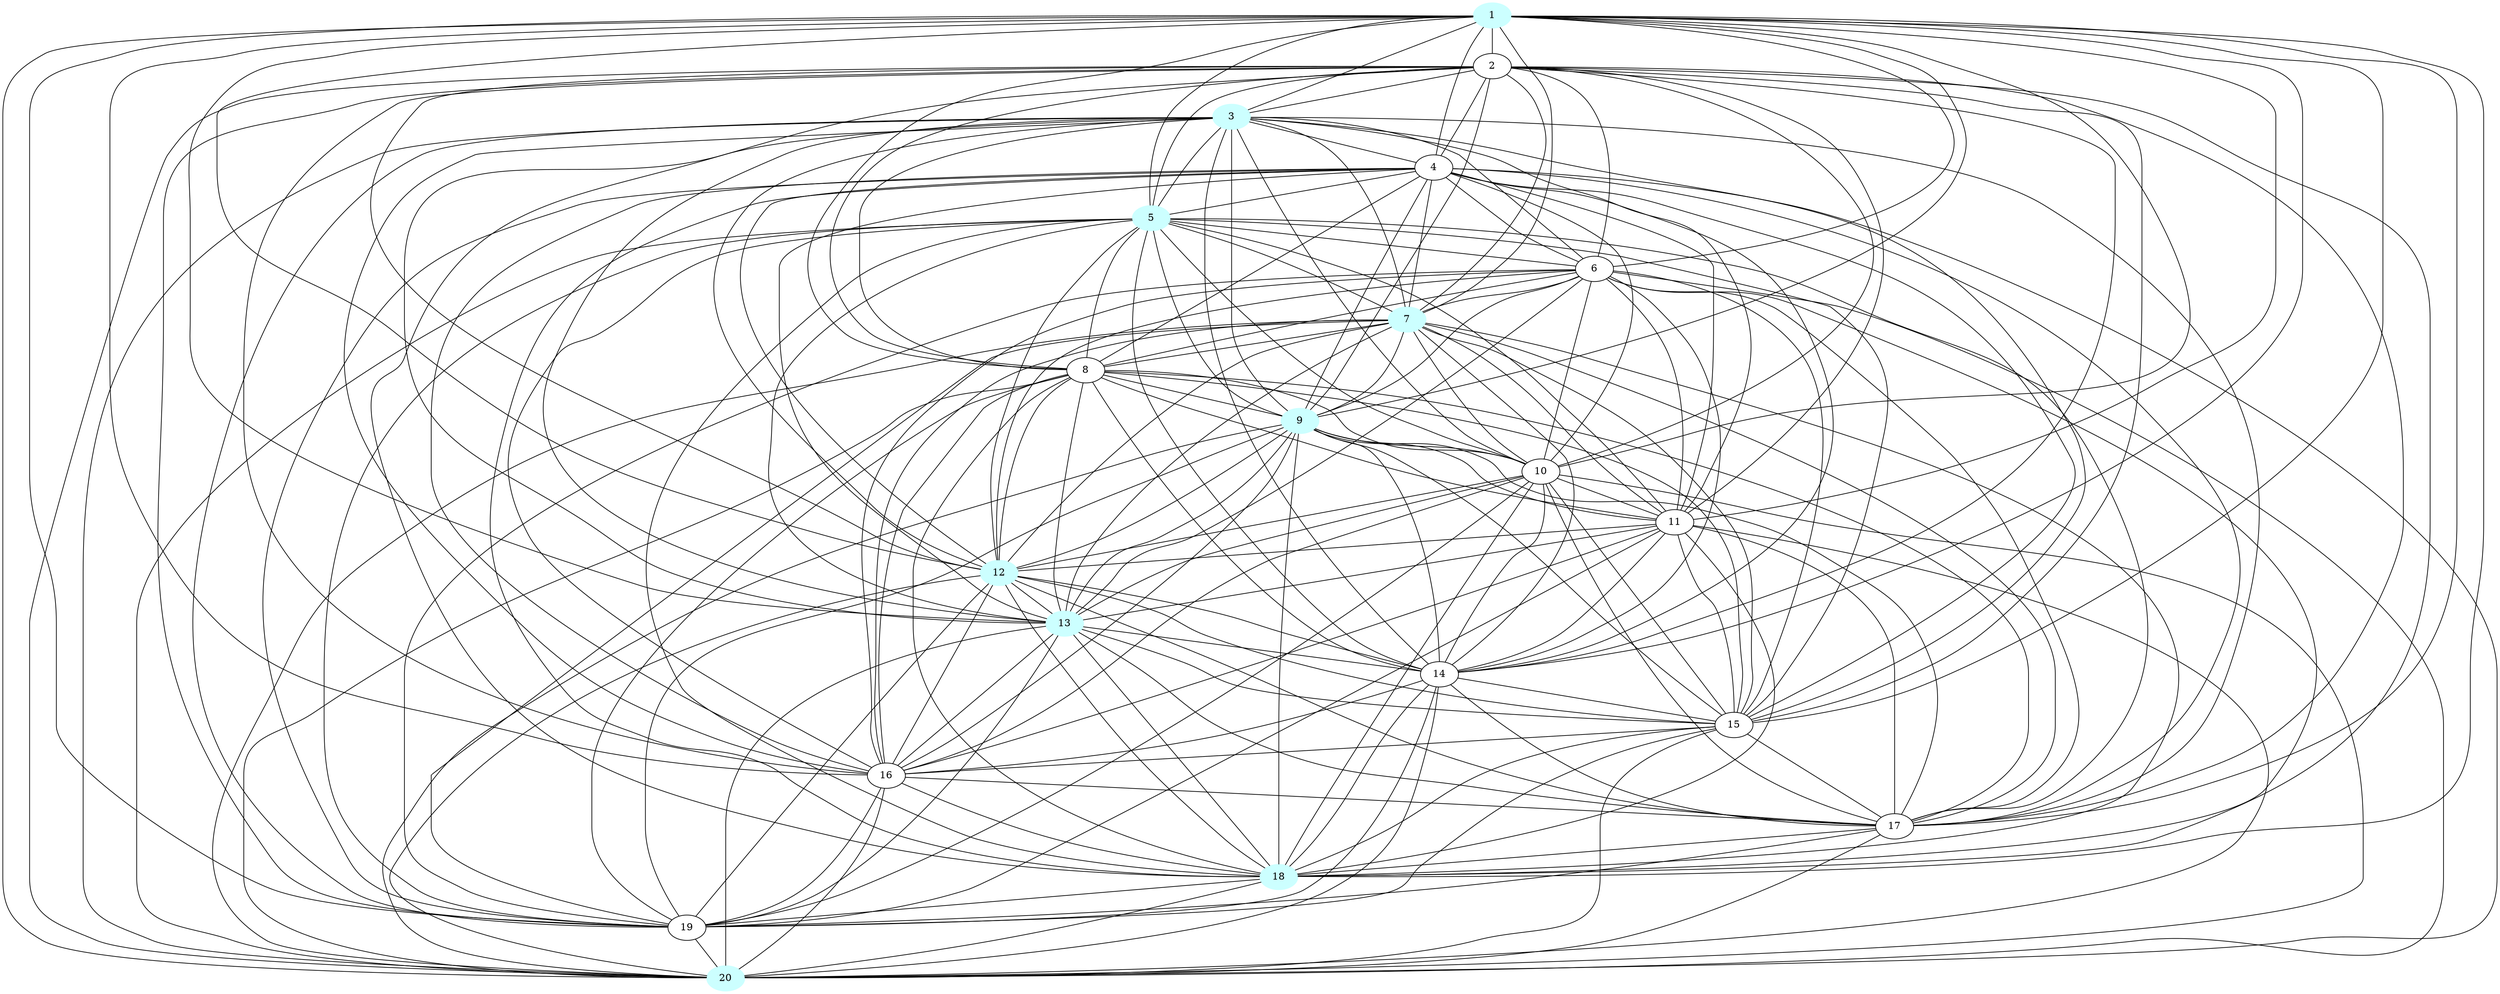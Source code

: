 graph G {
    1 [style=filled, color="#CCFFFF"];
    3 [style=filled, color="#CCFFFF"];
    5 [style=filled, color="#CCFFFF"];
    7 [style=filled, color="#CCFFFF"];
    9 [style=filled, color="#CCFFFF"];
    12 [style=filled, color="#CCFFFF"];
    13 [style=filled, color="#CCFFFF"];
    18 [style=filled, color="#CCFFFF"];
    20 [style=filled, color="#CCFFFF"];
    1 -- 2 [len= 3]
    1 -- 3 [len= 3]
    1 -- 4 [len= 4]
    1 -- 5 [len= 3]
    1 -- 6 [len= 4]
    1 -- 7 [len= 3]
    1 -- 8 [len= 4]
    1 -- 9 [len= 4]
    1 -- 10 [len= 3]
    1 -- 11 [len= 3]
    1 -- 12 [len= 3]
    1 -- 13 [len= 3]
    1 -- 14 [len= 4]
    1 -- 15 [len= 3]
    1 -- 16 [len= 4]
    1 -- 17 [len= 3]
    1 -- 18 [len= 3]
    1 -- 19 [len= 3]
    1 -- 20 [len= 3]
    2 -- 3 [len= 3]
    2 -- 4 [len= 5]
    2 -- 5 [len= 3]
    2 -- 6 [len= 5]
    2 -- 7 [len= 4]
    2 -- 8 [len= 5]
    2 -- 9 [len= 4]
    2 -- 10 [len= 3]
    2 -- 11 [len= 5]
    2 -- 12 [len= 4]
    2 -- 13 [len= 4]
    2 -- 14 [len= 5]
    2 -- 15 [len= 4]
    2 -- 16 [len= 5]
    2 -- 17 [len= 5]
    2 -- 18 [len= 4]
    2 -- 19 [len= 5]
    2 -- 20 [len= 4]
    3 -- 4 [len= 3]
    3 -- 5 [len= 3]
    3 -- 6 [len= 3]
    3 -- 7 [len= 3]
    3 -- 8 [len= 3]
    3 -- 9 [len= 3]
    3 -- 10 [len= 3]
    3 -- 11 [len= 4]
    3 -- 12 [len= 3]
    3 -- 13 [len= 3]
    3 -- 14 [len= 4]
    3 -- 15 [len= 3]
    3 -- 16 [len= 3]
    3 -- 17 [len= 4]
    3 -- 18 [len= 3]
    3 -- 19 [len= 4]
    3 -- 20 [len= 3]
    4 -- 5 [len= 4]
    4 -- 6 [len= 4]
    4 -- 7 [len= 4]
    4 -- 8 [len= 4]
    4 -- 9 [len= 4]
    4 -- 10 [len= 4]
    4 -- 11 [len= 4]
    4 -- 12 [len= 4]
    4 -- 13 [len= 3]
    4 -- 14 [len= 4]
    4 -- 15 [len= 4]
    4 -- 16 [len= 4]
    4 -- 17 [len= 3]
    4 -- 18 [len= 3]
    4 -- 19 [len= 3]
    4 -- 20 [len= 3]
    5 -- 6 [len= 4]
    5 -- 7 [len= 3]
    5 -- 8 [len= 4]
    5 -- 9 [len= 4]
    5 -- 10 [len= 3]
    5 -- 11 [len= 4]
    5 -- 12 [len= 4]
    5 -- 13 [len= 4]
    5 -- 14 [len= 4]
    5 -- 15 [len= 4]
    5 -- 16 [len= 4]
    5 -- 17 [len= 4]
    5 -- 18 [len= 4]
    5 -- 19 [len= 3]
    5 -- 20 [len= 4]
    6 -- 7 [len= 3]
    6 -- 8 [len= 4]
    6 -- 9 [len= 3]
    6 -- 10 [len= 4]
    6 -- 11 [len= 4]
    6 -- 12 [len= 4]
    6 -- 13 [len= 3]
    6 -- 14 [len= 5]
    6 -- 15 [len= 3]
    6 -- 16 [len= 3]
    6 -- 17 [len= 4]
    6 -- 18 [len= 4]
    6 -- 19 [len= 4]
    6 -- 20 [len= 3]
    7 -- 8 [len= 4]
    7 -- 9 [len= 3]
    7 -- 10 [len= 4]
    7 -- 11 [len= 4]
    7 -- 12 [len= 3]
    7 -- 13 [len= 3]
    7 -- 14 [len= 4]
    7 -- 15 [len= 3]
    7 -- 16 [len= 3]
    7 -- 17 [len= 3]
    7 -- 18 [len= 3]
    7 -- 19 [len= 4]
    7 -- 20 [len= 3]
    8 -- 9 [len= 3]
    8 -- 10 [len= 4]
    8 -- 11 [len= 5]
    8 -- 12 [len= 3]
    8 -- 13 [len= 3]
    8 -- 14 [len= 5]
    8 -- 15 [len= 4]
    8 -- 16 [len= 3]
    8 -- 17 [len= 4]
    8 -- 18 [len= 3]
    8 -- 19 [len= 4]
    8 -- 20 [len= 4]
    9 -- 10 [len= 4]
    9 -- 11 [len= 5]
    9 -- 12 [len= 3]
    9 -- 13 [len= 2]
    9 -- 14 [len= 5]
    9 -- 15 [len= 4]
    9 -- 16 [len= 3]
    9 -- 17 [len= 4]
    9 -- 18 [len= 4]
    9 -- 19 [len= 4]
    9 -- 20 [len= 4]
    10 -- 11 [len= 4]
    10 -- 12 [len= 3]
    10 -- 13 [len= 4]
    10 -- 14 [len= 4]
    10 -- 15 [len= 4]
    10 -- 16 [len= 4]
    10 -- 17 [len= 4]
    10 -- 18 [len= 3]
    10 -- 19 [len= 4]
    10 -- 20 [len= 4]
    11 -- 12 [len= 5]
    11 -- 13 [len= 4]
    11 -- 14 [len= 3]
    11 -- 15 [len= 4]
    11 -- 16 [len= 5]
    11 -- 17 [len= 3]
    11 -- 18 [len= 3]
    11 -- 19 [len= 3]
    11 -- 20 [len= 3]
    12 -- 13 [len= 2]
    12 -- 14 [len= 5]
    12 -- 15 [len= 4]
    12 -- 16 [len= 3]
    12 -- 17 [len= 4]
    12 -- 18 [len= 3]
    12 -- 19 [len= 4]
    12 -- 20 [len= 4]
    13 -- 14 [len= 4]
    13 -- 15 [len= 3]
    13 -- 16 [len= 2]
    13 -- 17 [len= 4]
    13 -- 18 [len= 3]
    13 -- 19 [len= 4]
    13 -- 20 [len= 3]
    14 -- 15 [len= 5]
    14 -- 16 [len= 5]
    14 -- 17 [len= 3]
    14 -- 18 [len= 3]
    14 -- 19 [len= 3]
    14 -- 20 [len= 3]
    15 -- 16 [len= 3]
    15 -- 17 [len= 4]
    15 -- 18 [len= 4]
    15 -- 19 [len= 4]
    15 -- 20 [len= 4]
    16 -- 17 [len= 4]
    16 -- 18 [len= 4]
    16 -- 19 [len= 4]
    16 -- 20 [len= 4]
    17 -- 18 [len= 2]
    17 -- 19 [len= 3]
    17 -- 20 [len= 3]
    18 -- 19 [len= 2]
    18 -- 20 [len= 2]
    19 -- 20 [len= 2]
}

